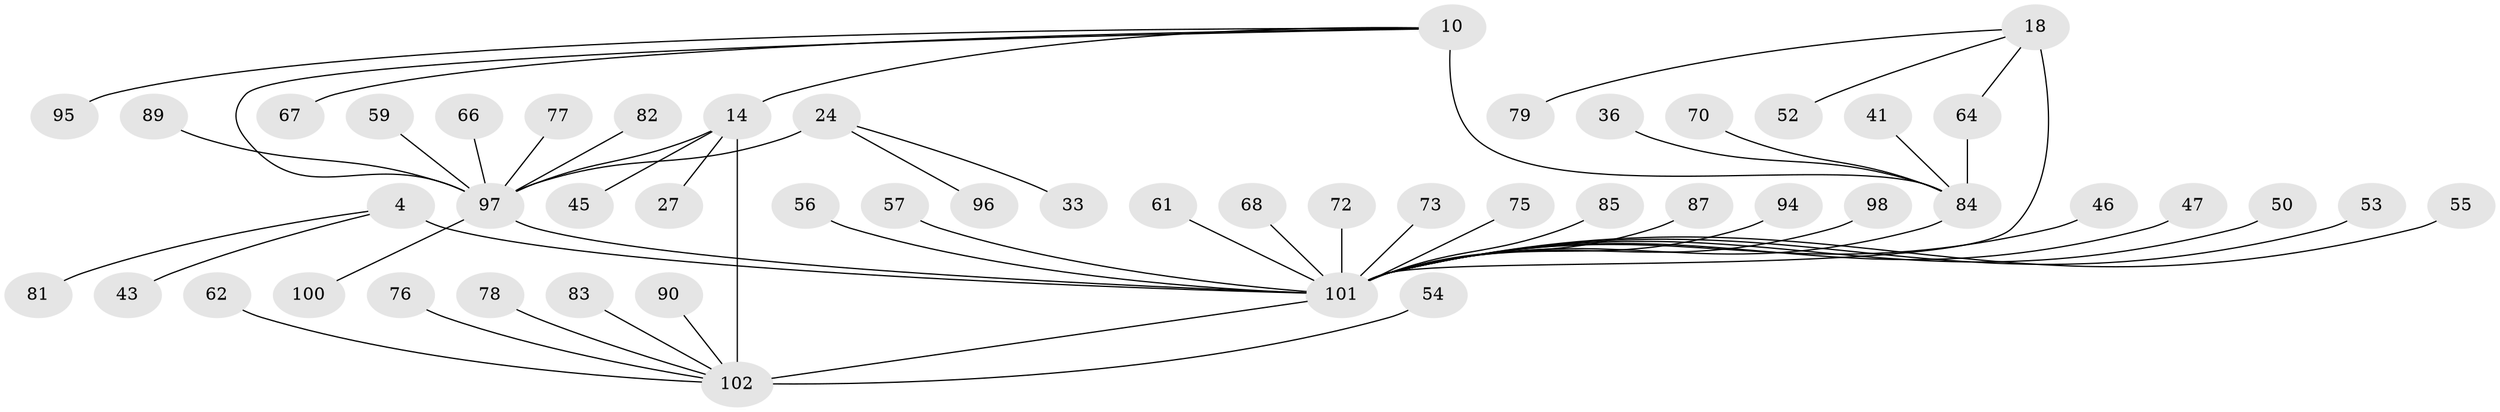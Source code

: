 // original degree distribution, {6: 0.029411764705882353, 11: 0.0196078431372549, 4: 0.029411764705882353, 7: 0.049019607843137254, 5: 0.058823529411764705, 10: 0.0196078431372549, 8: 0.029411764705882353, 12: 0.00980392156862745, 13: 0.00980392156862745, 9: 0.00980392156862745, 3: 0.049019607843137254, 1: 0.5686274509803921, 2: 0.11764705882352941}
// Generated by graph-tools (version 1.1) at 2025/56/03/09/25 04:56:02]
// undirected, 51 vertices, 54 edges
graph export_dot {
graph [start="1"]
  node [color=gray90,style=filled];
  4 [super="+1"];
  10 [super="+7"];
  14 [super="+12"];
  18 [super="+17"];
  24 [super="+23"];
  27;
  33;
  36;
  41;
  43 [super="+29"];
  45;
  46;
  47;
  50;
  52 [super="+32"];
  53;
  54;
  55 [super="+34"];
  56;
  57;
  59;
  61;
  62;
  64;
  66;
  67 [super="+65"];
  68;
  70;
  72;
  73;
  75;
  76;
  77;
  78;
  79;
  81;
  82 [super="+48+60"];
  83 [super="+26+44"];
  84 [super="+9+8"];
  85;
  87;
  89;
  90;
  94;
  95;
  96;
  97 [super="+91+25+22+31"];
  98;
  100;
  101 [super="+93+92+28+30+99+37+38+39+40"];
  102 [super="+88+15"];
  4 -- 81;
  4 -- 43;
  4 -- 101 [weight=6];
  10 -- 95;
  10 -- 14;
  10 -- 67;
  10 -- 84 [weight=6];
  10 -- 97;
  14 -- 45;
  14 -- 27;
  14 -- 97;
  14 -- 102 [weight=6];
  18 -- 64;
  18 -- 79;
  18 -- 52;
  18 -- 101 [weight=6];
  24 -- 33;
  24 -- 96;
  24 -- 97 [weight=6];
  36 -- 84;
  41 -- 84;
  46 -- 101;
  47 -- 101;
  50 -- 101;
  53 -- 101;
  54 -- 102;
  55 -- 101;
  56 -- 101;
  57 -- 101;
  59 -- 97;
  61 -- 101;
  62 -- 102;
  64 -- 84;
  66 -- 97;
  68 -- 101;
  70 -- 84;
  72 -- 101;
  73 -- 101;
  75 -- 101;
  76 -- 102;
  77 -- 97;
  78 -- 102;
  82 -- 97;
  83 -- 102;
  84 -- 101 [weight=4];
  85 -- 101;
  87 -- 101;
  89 -- 97;
  90 -- 102;
  94 -- 101;
  97 -- 100;
  97 -- 101 [weight=6];
  98 -- 101;
  101 -- 102 [weight=4];
}
